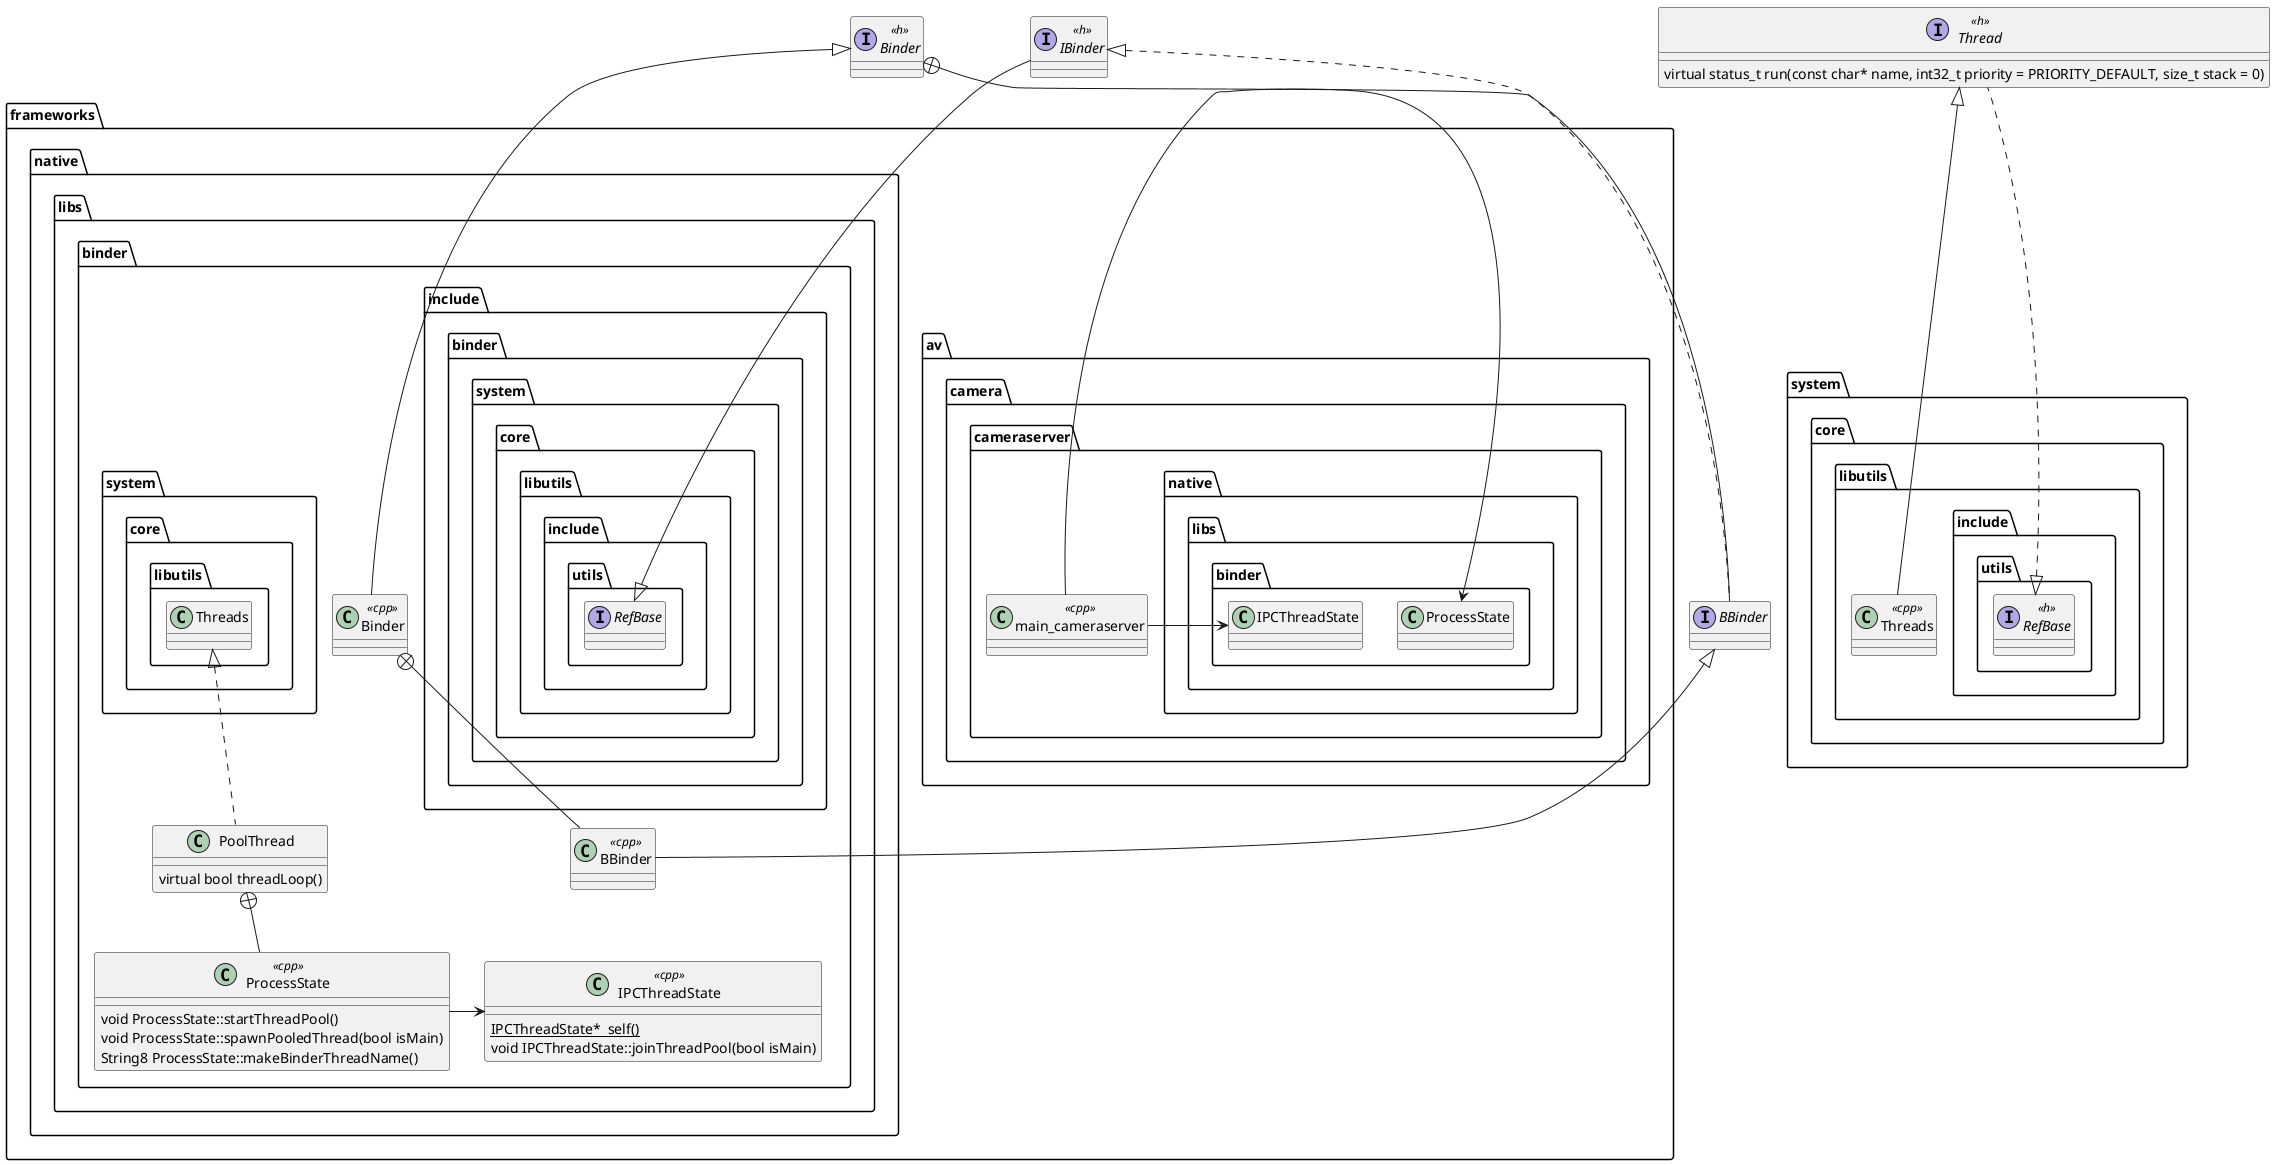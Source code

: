 @startuml

namespace frameworks{

    namespace av.camera.cameraserver{

        class main_cameraserver<<cpp>>

        main_cameraserver -> native.libs.binder.ProcessState
        main_cameraserver -> native.libs.binder.IPCThreadState
    }

    namespace native.libs.binder{

        namespace include.binder{
            interface .IBinder<<h>>  extends system.core.libutils.include.utils.RefBase
            interface .Binder<<h>>
            interface .BBinder

            .IBinder <|.. .BBinder
            .Binder +-- .BBinder
        }

        class Binder<<cpp>>
        class BBinder<<cpp>>
        .Binder <|-- Binder
        .BBinder <|-- BBinder
        Binder +-- BBinder

        class IPCThreadState<<cpp>>{
            {static}  IPCThreadState*  self()
            void IPCThreadState::joinThreadPool(bool isMain)
        }

        class ProcessState<<cpp>>{
            void ProcessState::startThreadPool()
            void ProcessState::spawnPooledThread(bool isMain)
            String8 ProcessState::makeBinderThreadName()
        }

        class PoolThread{
            virtual bool threadLoop()
        }

        system.core.libutils.Threads <|.. PoolThread
        ProcessState -> IPCThreadState
        ' ProcessState +-- PoolThread
        PoolThread +-- ProcessState
    }
}

namespace system.core.libutils{

    namespace include.utils{
        interface RefBase<<h>>

        interface .Thread<<h>> {
            virtual status_t run(const char* name, int32_t priority = PRIORITY_DEFAULT, size_t stack = 0)
        }
        RefBase <|.. .Thread
    }
    class Threads<<cpp>>

    .Thread <|-- Threads
}

@enduml